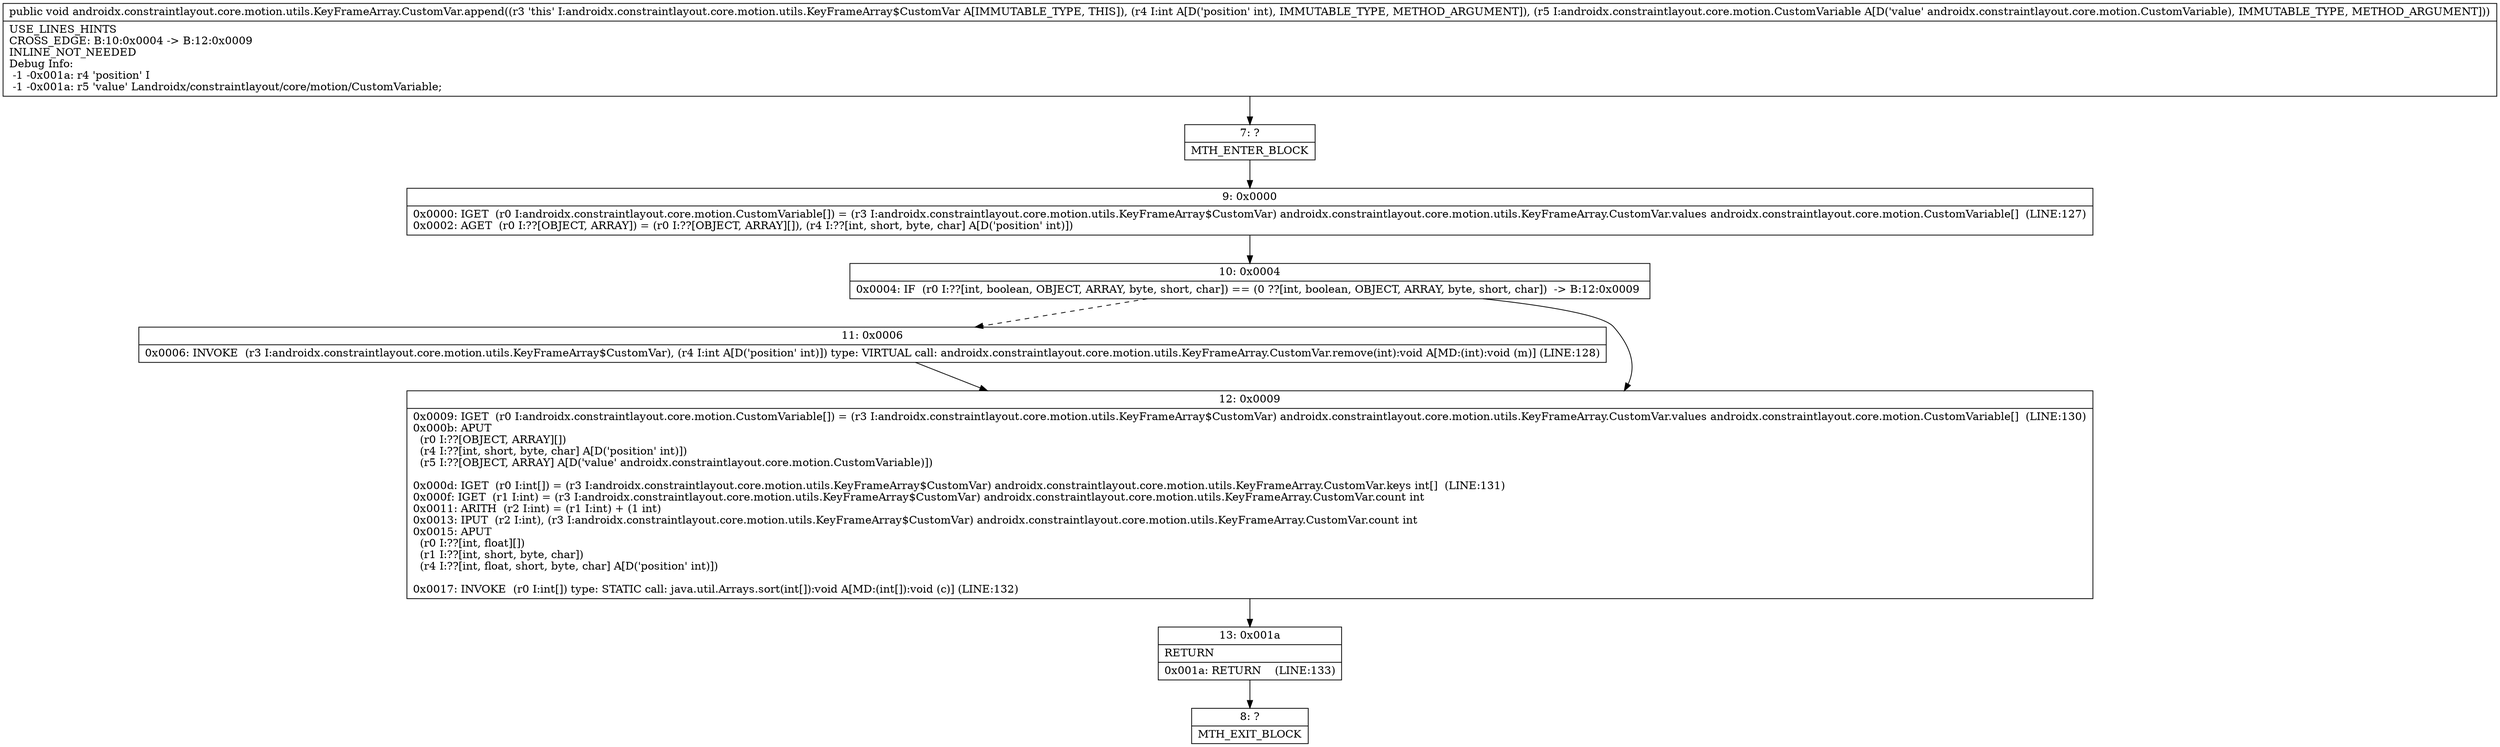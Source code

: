 digraph "CFG forandroidx.constraintlayout.core.motion.utils.KeyFrameArray.CustomVar.append(ILandroidx\/constraintlayout\/core\/motion\/CustomVariable;)V" {
Node_7 [shape=record,label="{7\:\ ?|MTH_ENTER_BLOCK\l}"];
Node_9 [shape=record,label="{9\:\ 0x0000|0x0000: IGET  (r0 I:androidx.constraintlayout.core.motion.CustomVariable[]) = (r3 I:androidx.constraintlayout.core.motion.utils.KeyFrameArray$CustomVar) androidx.constraintlayout.core.motion.utils.KeyFrameArray.CustomVar.values androidx.constraintlayout.core.motion.CustomVariable[]  (LINE:127)\l0x0002: AGET  (r0 I:??[OBJECT, ARRAY]) = (r0 I:??[OBJECT, ARRAY][]), (r4 I:??[int, short, byte, char] A[D('position' int)]) \l}"];
Node_10 [shape=record,label="{10\:\ 0x0004|0x0004: IF  (r0 I:??[int, boolean, OBJECT, ARRAY, byte, short, char]) == (0 ??[int, boolean, OBJECT, ARRAY, byte, short, char])  \-\> B:12:0x0009 \l}"];
Node_11 [shape=record,label="{11\:\ 0x0006|0x0006: INVOKE  (r3 I:androidx.constraintlayout.core.motion.utils.KeyFrameArray$CustomVar), (r4 I:int A[D('position' int)]) type: VIRTUAL call: androidx.constraintlayout.core.motion.utils.KeyFrameArray.CustomVar.remove(int):void A[MD:(int):void (m)] (LINE:128)\l}"];
Node_12 [shape=record,label="{12\:\ 0x0009|0x0009: IGET  (r0 I:androidx.constraintlayout.core.motion.CustomVariable[]) = (r3 I:androidx.constraintlayout.core.motion.utils.KeyFrameArray$CustomVar) androidx.constraintlayout.core.motion.utils.KeyFrameArray.CustomVar.values androidx.constraintlayout.core.motion.CustomVariable[]  (LINE:130)\l0x000b: APUT  \l  (r0 I:??[OBJECT, ARRAY][])\l  (r4 I:??[int, short, byte, char] A[D('position' int)])\l  (r5 I:??[OBJECT, ARRAY] A[D('value' androidx.constraintlayout.core.motion.CustomVariable)])\l \l0x000d: IGET  (r0 I:int[]) = (r3 I:androidx.constraintlayout.core.motion.utils.KeyFrameArray$CustomVar) androidx.constraintlayout.core.motion.utils.KeyFrameArray.CustomVar.keys int[]  (LINE:131)\l0x000f: IGET  (r1 I:int) = (r3 I:androidx.constraintlayout.core.motion.utils.KeyFrameArray$CustomVar) androidx.constraintlayout.core.motion.utils.KeyFrameArray.CustomVar.count int \l0x0011: ARITH  (r2 I:int) = (r1 I:int) + (1 int) \l0x0013: IPUT  (r2 I:int), (r3 I:androidx.constraintlayout.core.motion.utils.KeyFrameArray$CustomVar) androidx.constraintlayout.core.motion.utils.KeyFrameArray.CustomVar.count int \l0x0015: APUT  \l  (r0 I:??[int, float][])\l  (r1 I:??[int, short, byte, char])\l  (r4 I:??[int, float, short, byte, char] A[D('position' int)])\l \l0x0017: INVOKE  (r0 I:int[]) type: STATIC call: java.util.Arrays.sort(int[]):void A[MD:(int[]):void (c)] (LINE:132)\l}"];
Node_13 [shape=record,label="{13\:\ 0x001a|RETURN\l|0x001a: RETURN    (LINE:133)\l}"];
Node_8 [shape=record,label="{8\:\ ?|MTH_EXIT_BLOCK\l}"];
MethodNode[shape=record,label="{public void androidx.constraintlayout.core.motion.utils.KeyFrameArray.CustomVar.append((r3 'this' I:androidx.constraintlayout.core.motion.utils.KeyFrameArray$CustomVar A[IMMUTABLE_TYPE, THIS]), (r4 I:int A[D('position' int), IMMUTABLE_TYPE, METHOD_ARGUMENT]), (r5 I:androidx.constraintlayout.core.motion.CustomVariable A[D('value' androidx.constraintlayout.core.motion.CustomVariable), IMMUTABLE_TYPE, METHOD_ARGUMENT]))  | USE_LINES_HINTS\lCROSS_EDGE: B:10:0x0004 \-\> B:12:0x0009\lINLINE_NOT_NEEDED\lDebug Info:\l  \-1 \-0x001a: r4 'position' I\l  \-1 \-0x001a: r5 'value' Landroidx\/constraintlayout\/core\/motion\/CustomVariable;\l}"];
MethodNode -> Node_7;Node_7 -> Node_9;
Node_9 -> Node_10;
Node_10 -> Node_11[style=dashed];
Node_10 -> Node_12;
Node_11 -> Node_12;
Node_12 -> Node_13;
Node_13 -> Node_8;
}

